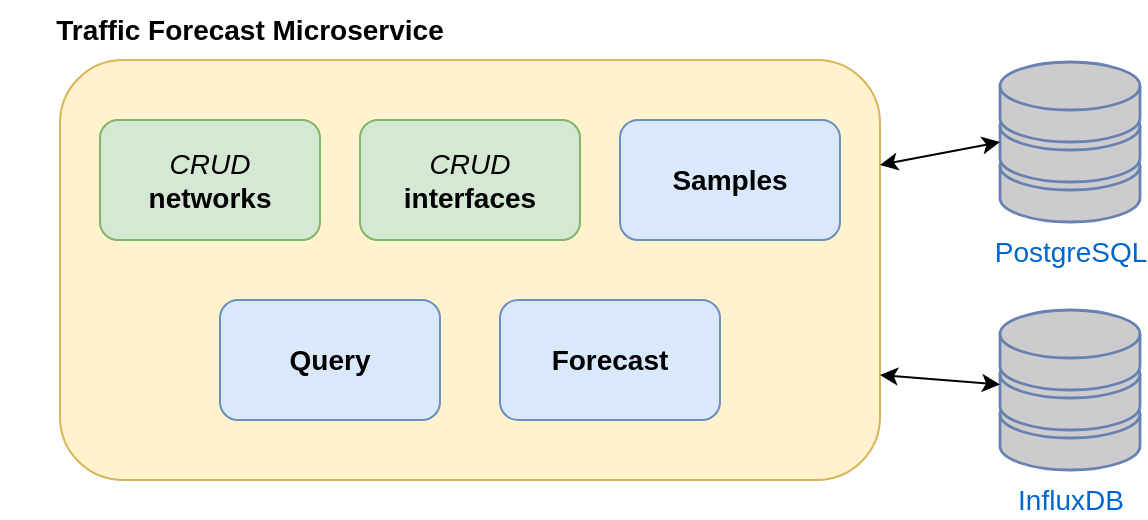 <mxfile version="20.2.7" type="device"><diagram id="MbDQzhNHqiOauKSRS-Xc" name="Page-1"><mxGraphModel dx="1027" dy="563" grid="1" gridSize="10" guides="1" tooltips="1" connect="1" arrows="1" fold="1" page="1" pageScale="1" pageWidth="850" pageHeight="1100" math="0" shadow="0"><root><mxCell id="0"/><mxCell id="1" parent="0"/><mxCell id="v_a2PdFQ98IBo9A4kRRW-1" value="" style="rounded=1;whiteSpace=wrap;html=1;fillColor=#fff2cc;strokeColor=#d6b656;" vertex="1" parent="1"><mxGeometry x="180" y="120" width="410" height="210" as="geometry"/></mxCell><mxCell id="v_a2PdFQ98IBo9A4kRRW-2" value="&lt;b&gt;&lt;font style=&quot;font-size: 14px;&quot;&gt;Traffic Forecast Microservice&lt;/font&gt;&lt;/b&gt;" style="text;html=1;strokeColor=none;fillColor=none;align=center;verticalAlign=middle;whiteSpace=wrap;rounded=0;" vertex="1" parent="1"><mxGeometry x="150" y="90" width="250" height="30" as="geometry"/></mxCell><mxCell id="v_a2PdFQ98IBo9A4kRRW-3" value="&lt;div&gt;&lt;i&gt;CRUD&lt;/i&gt;&lt;/div&gt;&lt;div&gt;&lt;b&gt;networks&lt;br&gt;&lt;/b&gt;&lt;/div&gt;" style="rounded=1;whiteSpace=wrap;html=1;fontSize=14;fillColor=#d5e8d4;strokeColor=#82b366;" vertex="1" parent="1"><mxGeometry x="200" y="150" width="110" height="60" as="geometry"/></mxCell><mxCell id="v_a2PdFQ98IBo9A4kRRW-4" value="&lt;div&gt;&lt;i&gt;CRUD&lt;/i&gt;&lt;/div&gt;&lt;div&gt;&lt;b&gt;interfaces&lt;br&gt;&lt;/b&gt;&lt;/div&gt;" style="rounded=1;whiteSpace=wrap;html=1;fontSize=14;fillColor=#d5e8d4;strokeColor=#82b366;" vertex="1" parent="1"><mxGeometry x="330" y="150" width="110" height="60" as="geometry"/></mxCell><mxCell id="v_a2PdFQ98IBo9A4kRRW-5" value="&lt;b&gt;Samples&lt;/b&gt;" style="rounded=1;whiteSpace=wrap;html=1;fontSize=14;fillColor=#dae8fc;strokeColor=#6c8ebf;" vertex="1" parent="1"><mxGeometry x="460" y="150" width="110" height="60" as="geometry"/></mxCell><mxCell id="v_a2PdFQ98IBo9A4kRRW-6" value="&lt;b&gt;Query&lt;/b&gt;" style="rounded=1;whiteSpace=wrap;html=1;fontSize=14;fillColor=#dae8fc;strokeColor=#6c8ebf;" vertex="1" parent="1"><mxGeometry x="260" y="240" width="110" height="60" as="geometry"/></mxCell><mxCell id="v_a2PdFQ98IBo9A4kRRW-7" value="&lt;b&gt;Forecast&lt;/b&gt;" style="rounded=1;whiteSpace=wrap;html=1;fontSize=14;fillColor=#dae8fc;strokeColor=#6c8ebf;" vertex="1" parent="1"><mxGeometry x="400" y="240" width="110" height="60" as="geometry"/></mxCell><mxCell id="v_a2PdFQ98IBo9A4kRRW-8" value="InfluxDB" style="fontColor=#0066CC;verticalAlign=top;verticalLabelPosition=bottom;labelPosition=center;align=center;html=1;outlineConnect=0;fillColor=#CCCCCC;strokeColor=#6881B3;gradientColor=none;gradientDirection=north;strokeWidth=2;shape=mxgraph.networks.storage;fontSize=14;" vertex="1" parent="1"><mxGeometry x="650" y="245" width="70" height="80" as="geometry"/></mxCell><mxCell id="v_a2PdFQ98IBo9A4kRRW-9" value="PostgreSQL" style="fontColor=#0066CC;verticalAlign=top;verticalLabelPosition=bottom;labelPosition=center;align=center;html=1;outlineConnect=0;fillColor=#CCCCCC;strokeColor=#6881B3;gradientColor=none;gradientDirection=north;strokeWidth=2;shape=mxgraph.networks.storage;fontSize=14;" vertex="1" parent="1"><mxGeometry x="650" y="121" width="70" height="80" as="geometry"/></mxCell><mxCell id="v_a2PdFQ98IBo9A4kRRW-10" value="" style="endArrow=classic;html=1;rounded=0;fontSize=14;exitX=1;exitY=0.25;exitDx=0;exitDy=0;entryX=0;entryY=0.5;entryDx=0;entryDy=0;entryPerimeter=0;startArrow=classic;startFill=1;" edge="1" parent="1" source="v_a2PdFQ98IBo9A4kRRW-1" target="v_a2PdFQ98IBo9A4kRRW-9"><mxGeometry width="50" height="50" relative="1" as="geometry"><mxPoint x="520" y="460" as="sourcePoint"/><mxPoint x="570" y="410" as="targetPoint"/></mxGeometry></mxCell><mxCell id="v_a2PdFQ98IBo9A4kRRW-11" value="" style="endArrow=classic;html=1;rounded=0;fontSize=14;exitX=1;exitY=0.75;exitDx=0;exitDy=0;startArrow=classic;startFill=1;" edge="1" parent="1" source="v_a2PdFQ98IBo9A4kRRW-1" target="v_a2PdFQ98IBo9A4kRRW-8"><mxGeometry width="50" height="50" relative="1" as="geometry"><mxPoint x="410" y="440" as="sourcePoint"/><mxPoint x="460" y="390" as="targetPoint"/></mxGeometry></mxCell></root></mxGraphModel></diagram></mxfile>
